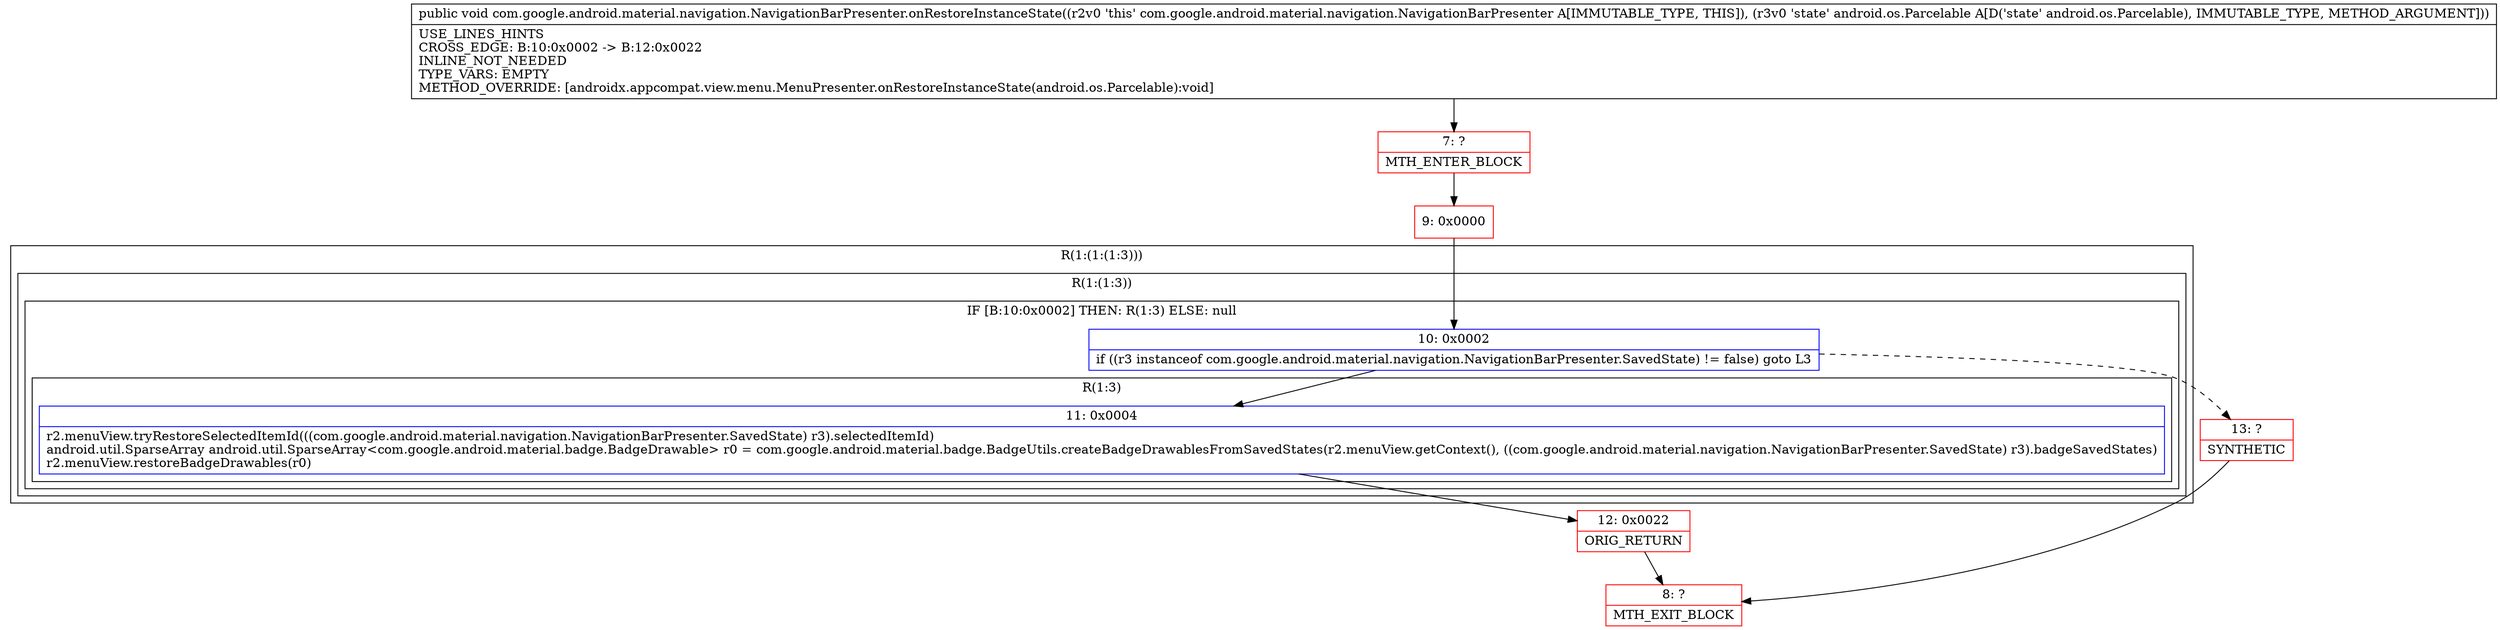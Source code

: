 digraph "CFG forcom.google.android.material.navigation.NavigationBarPresenter.onRestoreInstanceState(Landroid\/os\/Parcelable;)V" {
subgraph cluster_Region_304082291 {
label = "R(1:(1:(1:3)))";
node [shape=record,color=blue];
subgraph cluster_Region_1893321612 {
label = "R(1:(1:3))";
node [shape=record,color=blue];
subgraph cluster_IfRegion_934066847 {
label = "IF [B:10:0x0002] THEN: R(1:3) ELSE: null";
node [shape=record,color=blue];
Node_10 [shape=record,label="{10\:\ 0x0002|if ((r3 instanceof com.google.android.material.navigation.NavigationBarPresenter.SavedState) != false) goto L3\l}"];
subgraph cluster_Region_1312183579 {
label = "R(1:3)";
node [shape=record,color=blue];
Node_11 [shape=record,label="{11\:\ 0x0004|r2.menuView.tryRestoreSelectedItemId(((com.google.android.material.navigation.NavigationBarPresenter.SavedState) r3).selectedItemId)\landroid.util.SparseArray android.util.SparseArray\<com.google.android.material.badge.BadgeDrawable\> r0 = com.google.android.material.badge.BadgeUtils.createBadgeDrawablesFromSavedStates(r2.menuView.getContext(), ((com.google.android.material.navigation.NavigationBarPresenter.SavedState) r3).badgeSavedStates)\lr2.menuView.restoreBadgeDrawables(r0)\l}"];
}
}
}
}
Node_7 [shape=record,color=red,label="{7\:\ ?|MTH_ENTER_BLOCK\l}"];
Node_9 [shape=record,color=red,label="{9\:\ 0x0000}"];
Node_12 [shape=record,color=red,label="{12\:\ 0x0022|ORIG_RETURN\l}"];
Node_8 [shape=record,color=red,label="{8\:\ ?|MTH_EXIT_BLOCK\l}"];
Node_13 [shape=record,color=red,label="{13\:\ ?|SYNTHETIC\l}"];
MethodNode[shape=record,label="{public void com.google.android.material.navigation.NavigationBarPresenter.onRestoreInstanceState((r2v0 'this' com.google.android.material.navigation.NavigationBarPresenter A[IMMUTABLE_TYPE, THIS]), (r3v0 'state' android.os.Parcelable A[D('state' android.os.Parcelable), IMMUTABLE_TYPE, METHOD_ARGUMENT]))  | USE_LINES_HINTS\lCROSS_EDGE: B:10:0x0002 \-\> B:12:0x0022\lINLINE_NOT_NEEDED\lTYPE_VARS: EMPTY\lMETHOD_OVERRIDE: [androidx.appcompat.view.menu.MenuPresenter.onRestoreInstanceState(android.os.Parcelable):void]\l}"];
MethodNode -> Node_7;Node_10 -> Node_11;
Node_10 -> Node_13[style=dashed];
Node_11 -> Node_12;
Node_7 -> Node_9;
Node_9 -> Node_10;
Node_12 -> Node_8;
Node_13 -> Node_8;
}

